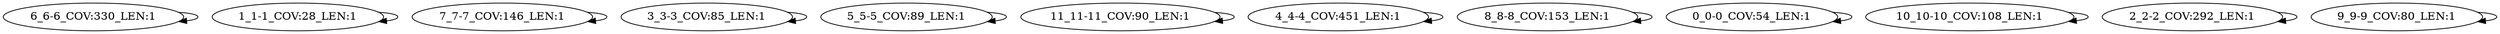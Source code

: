 digraph G {
    "6_6-6_COV:330_LEN:1" -> "6_6-6_COV:330_LEN:1";
    "1_1-1_COV:28_LEN:1" -> "1_1-1_COV:28_LEN:1";
    "7_7-7_COV:146_LEN:1" -> "7_7-7_COV:146_LEN:1";
    "3_3-3_COV:85_LEN:1" -> "3_3-3_COV:85_LEN:1";
    "5_5-5_COV:89_LEN:1" -> "5_5-5_COV:89_LEN:1";
    "11_11-11_COV:90_LEN:1" -> "11_11-11_COV:90_LEN:1";
    "4_4-4_COV:451_LEN:1" -> "4_4-4_COV:451_LEN:1";
    "8_8-8_COV:153_LEN:1" -> "8_8-8_COV:153_LEN:1";
    "0_0-0_COV:54_LEN:1" -> "0_0-0_COV:54_LEN:1";
    "10_10-10_COV:108_LEN:1" -> "10_10-10_COV:108_LEN:1";
    "2_2-2_COV:292_LEN:1" -> "2_2-2_COV:292_LEN:1";
    "9_9-9_COV:80_LEN:1" -> "9_9-9_COV:80_LEN:1";
}
